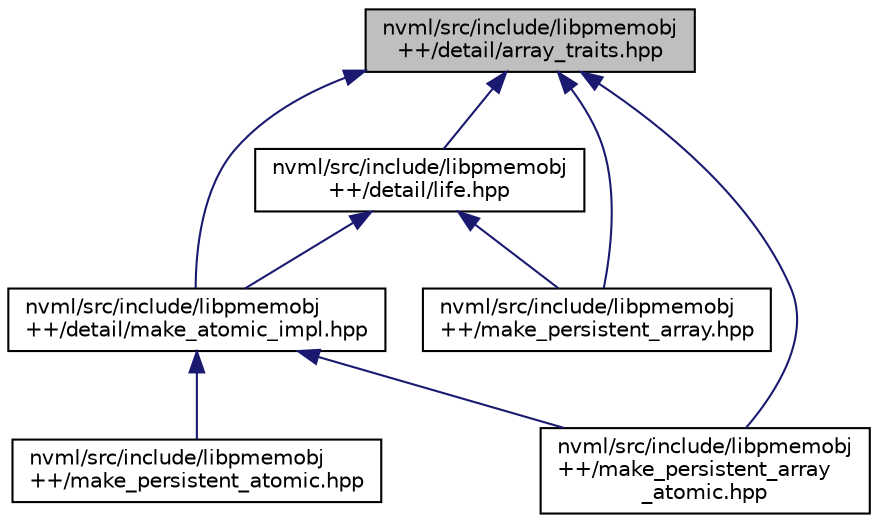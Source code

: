 digraph "nvml/src/include/libpmemobj++/detail/array_traits.hpp"
{
  edge [fontname="Helvetica",fontsize="10",labelfontname="Helvetica",labelfontsize="10"];
  node [fontname="Helvetica",fontsize="10",shape=record];
  Node1 [label="nvml/src/include/libpmemobj\l++/detail/array_traits.hpp",height=0.2,width=0.4,color="black", fillcolor="grey75", style="filled", fontcolor="black"];
  Node1 -> Node2 [dir="back",color="midnightblue",fontsize="10",style="solid",fontname="Helvetica"];
  Node2 [label="nvml/src/include/libpmemobj\l++/detail/life.hpp",height=0.2,width=0.4,color="black", fillcolor="white", style="filled",URL="$life_8hpp.html",tooltip="Functions for destroying arrays. "];
  Node2 -> Node3 [dir="back",color="midnightblue",fontsize="10",style="solid",fontname="Helvetica"];
  Node3 [label="nvml/src/include/libpmemobj\l++/detail/make_atomic_impl.hpp",height=0.2,width=0.4,color="black", fillcolor="white", style="filled",URL="$make__atomic__impl_8hpp.html",tooltip="Implementation details of atomic allocation and construction. "];
  Node3 -> Node4 [dir="back",color="midnightblue",fontsize="10",style="solid",fontname="Helvetica"];
  Node4 [label="nvml/src/include/libpmemobj\l++/make_persistent_array\l_atomic.hpp",height=0.2,width=0.4,color="black", fillcolor="white", style="filled",URL="$make__persistent__array__atomic_8hpp.html",tooltip="Atomic persistent_ptr allocation functions for arrays. "];
  Node3 -> Node5 [dir="back",color="midnightblue",fontsize="10",style="solid",fontname="Helvetica"];
  Node5 [label="nvml/src/include/libpmemobj\l++/make_persistent_atomic.hpp",height=0.2,width=0.4,color="black", fillcolor="white", style="filled",URL="$make__persistent__atomic_8hpp.html",tooltip="Persistent_ptr atomic allocation functions for objects. "];
  Node2 -> Node6 [dir="back",color="midnightblue",fontsize="10",style="solid",fontname="Helvetica"];
  Node6 [label="nvml/src/include/libpmemobj\l++/make_persistent_array.hpp",height=0.2,width=0.4,color="black", fillcolor="white", style="filled",URL="$make__persistent__array_8hpp.html",tooltip="Persistent_ptr allocation functions for arrays. "];
  Node1 -> Node3 [dir="back",color="midnightblue",fontsize="10",style="solid",fontname="Helvetica"];
  Node1 -> Node6 [dir="back",color="midnightblue",fontsize="10",style="solid",fontname="Helvetica"];
  Node1 -> Node4 [dir="back",color="midnightblue",fontsize="10",style="solid",fontname="Helvetica"];
}

